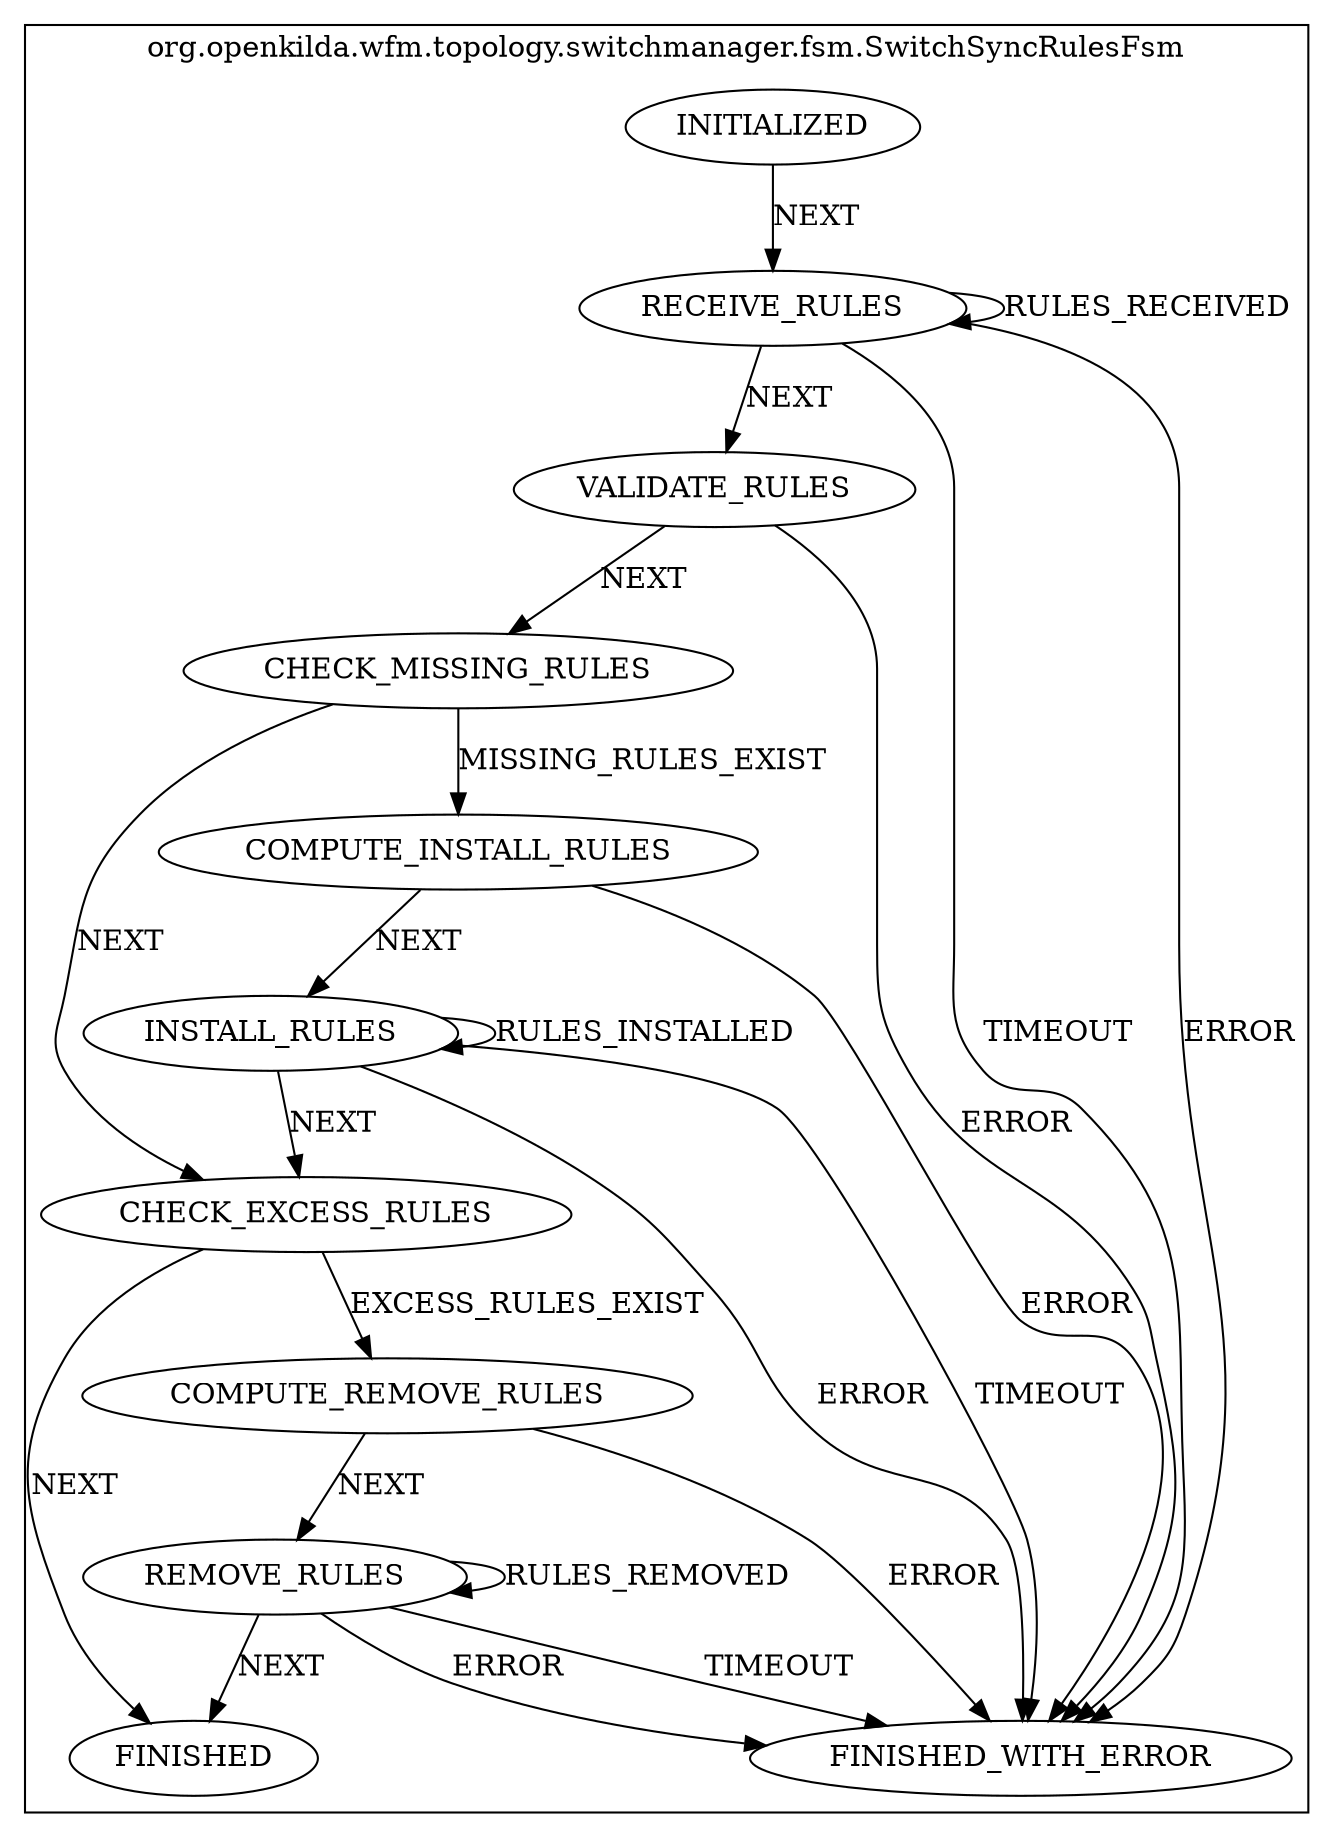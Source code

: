 digraph {
compound=true;
subgraph cluster_StateMachine {
label="org.openkilda.wfm.topology.switchmanager.fsm.SwitchSyncRulesFsm";
FINISHED [label="FINISHED"];
CHECK_MISSING_RULES [label="CHECK_MISSING_RULES"];
COMPUTE_REMOVE_RULES [label="COMPUTE_REMOVE_RULES"];
VALIDATE_RULES [label="VALIDATE_RULES"];
CHECK_EXCESS_RULES [label="CHECK_EXCESS_RULES"];
FINISHED_WITH_ERROR [label="FINISHED_WITH_ERROR"];
INITIALIZED [label="INITIALIZED"];
INSTALL_RULES [label="INSTALL_RULES"];
COMPUTE_INSTALL_RULES [label="COMPUTE_INSTALL_RULES"];
REMOVE_RULES [label="REMOVE_RULES"];
RECEIVE_RULES [label="RECEIVE_RULES"];

CHECK_MISSING_RULES -> CHECK_EXCESS_RULES [ label="NEXT"];
CHECK_MISSING_RULES -> COMPUTE_INSTALL_RULES [ label="MISSING_RULES_EXIST"];
COMPUTE_REMOVE_RULES -> FINISHED_WITH_ERROR [ label="ERROR"];
COMPUTE_REMOVE_RULES -> REMOVE_RULES [ label="NEXT"];
VALIDATE_RULES -> CHECK_MISSING_RULES [ label="NEXT"];
VALIDATE_RULES -> FINISHED_WITH_ERROR [ label="ERROR"];
CHECK_EXCESS_RULES -> FINISHED [ label="NEXT"];
CHECK_EXCESS_RULES -> COMPUTE_REMOVE_RULES [ label="EXCESS_RULES_EXIST"];
INITIALIZED -> RECEIVE_RULES [ label="NEXT"];
INSTALL_RULES -> INSTALL_RULES [ label="RULES_INSTALLED"];
INSTALL_RULES -> FINISHED_WITH_ERROR [ label="TIMEOUT"];
INSTALL_RULES -> FINISHED_WITH_ERROR [ label="ERROR"];
INSTALL_RULES -> CHECK_EXCESS_RULES [ label="NEXT"];
COMPUTE_INSTALL_RULES -> FINISHED_WITH_ERROR [ label="ERROR"];
COMPUTE_INSTALL_RULES -> INSTALL_RULES [ label="NEXT"];
REMOVE_RULES -> REMOVE_RULES [ label="RULES_REMOVED"];
REMOVE_RULES -> FINISHED_WITH_ERROR [ label="TIMEOUT"];
REMOVE_RULES -> FINISHED_WITH_ERROR [ label="ERROR"];
REMOVE_RULES -> FINISHED [ label="NEXT"];
RECEIVE_RULES -> RECEIVE_RULES [ label="RULES_RECEIVED"];
RECEIVE_RULES -> FINISHED_WITH_ERROR [ label="TIMEOUT"];
RECEIVE_RULES -> FINISHED_WITH_ERROR [ label="ERROR"];
RECEIVE_RULES -> VALIDATE_RULES [ label="NEXT"];}}
